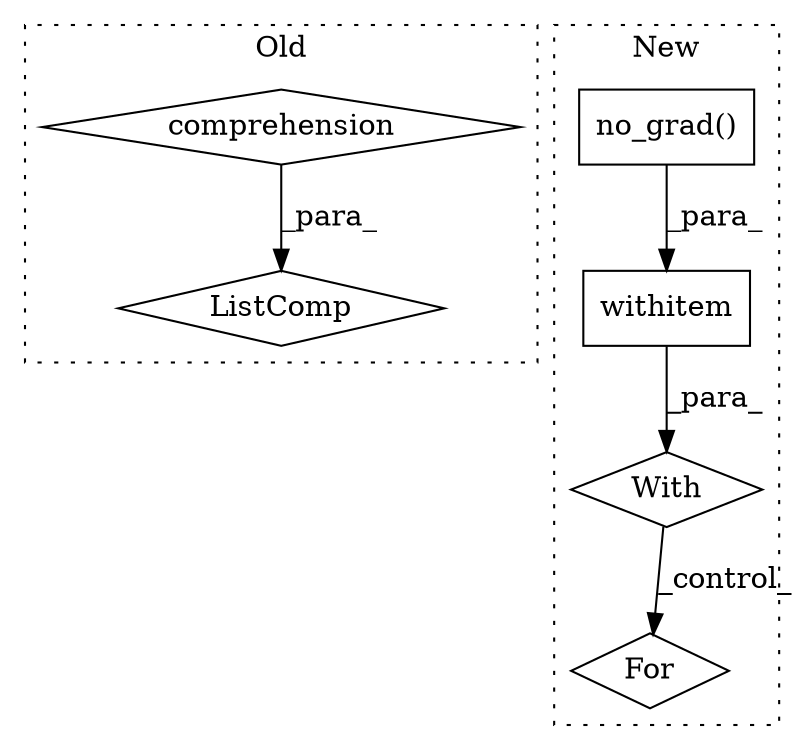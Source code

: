 digraph G {
subgraph cluster0 {
1 [label="ListComp" a="106" s="2733" l="62" shape="diamond"];
4 [label="comprehension" a="45" s="2782" l="3" shape="diamond"];
label = "Old";
style="dotted";
}
subgraph cluster1 {
2 [label="no_grad()" a="75" s="2578" l="15" shape="box"];
3 [label="With" a="39" s="2573,2583" l="5,29" shape="diamond"];
5 [label="withitem" a="49" s="2578" l="5" shape="box"];
6 [label="For" a="107" s="2612,2652" l="4,22" shape="diamond"];
label = "New";
style="dotted";
}
2 -> 5 [label="_para_"];
3 -> 6 [label="_control_"];
4 -> 1 [label="_para_"];
5 -> 3 [label="_para_"];
}